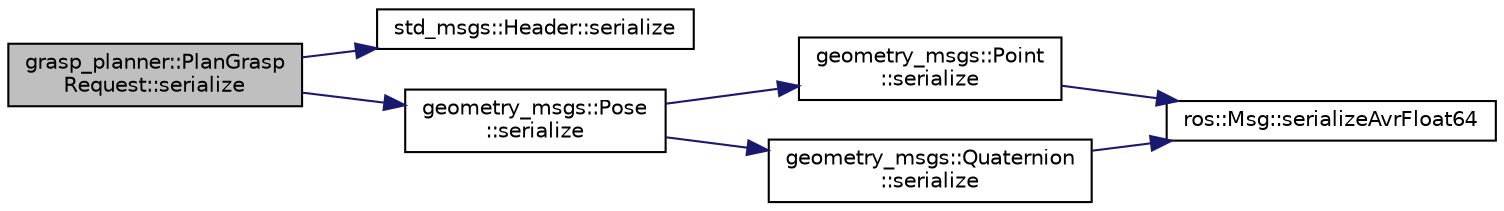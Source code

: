 digraph "grasp_planner::PlanGraspRequest::serialize"
{
  edge [fontname="Helvetica",fontsize="10",labelfontname="Helvetica",labelfontsize="10"];
  node [fontname="Helvetica",fontsize="10",shape=record];
  rankdir="LR";
  Node1 [label="grasp_planner::PlanGrasp\lRequest::serialize",height=0.2,width=0.4,color="black", fillcolor="grey75", style="filled" fontcolor="black"];
  Node1 -> Node2 [color="midnightblue",fontsize="10",style="solid",fontname="Helvetica"];
  Node2 [label="std_msgs::Header::serialize",height=0.2,width=0.4,color="black", fillcolor="white", style="filled",URL="$classstd__msgs_1_1_header.html#a200c6f9d2576b1a237a19bc2d769925e"];
  Node1 -> Node3 [color="midnightblue",fontsize="10",style="solid",fontname="Helvetica"];
  Node3 [label="geometry_msgs::Pose\l::serialize",height=0.2,width=0.4,color="black", fillcolor="white", style="filled",URL="$classgeometry__msgs_1_1_pose.html#aa19cafeb54ccb2474066c9d181138524"];
  Node3 -> Node4 [color="midnightblue",fontsize="10",style="solid",fontname="Helvetica"];
  Node4 [label="geometry_msgs::Point\l::serialize",height=0.2,width=0.4,color="black", fillcolor="white", style="filled",URL="$classgeometry__msgs_1_1_point.html#a00024cb4ba801f58a690351352c7736f"];
  Node4 -> Node5 [color="midnightblue",fontsize="10",style="solid",fontname="Helvetica"];
  Node5 [label="ros::Msg::serializeAvrFloat64",height=0.2,width=0.4,color="black", fillcolor="white", style="filled",URL="$classros_1_1_msg.html#a3fff55e17efd60a7195a14857ff44897",tooltip="This tricky function handles promoting a 32bit float to a 64bit double, so that AVR can publish messa..."];
  Node3 -> Node6 [color="midnightblue",fontsize="10",style="solid",fontname="Helvetica"];
  Node6 [label="geometry_msgs::Quaternion\l::serialize",height=0.2,width=0.4,color="black", fillcolor="white", style="filled",URL="$classgeometry__msgs_1_1_quaternion.html#a0f1aa1b8b10fffdc9cfb69eb5198a687"];
  Node6 -> Node5 [color="midnightblue",fontsize="10",style="solid",fontname="Helvetica"];
}
